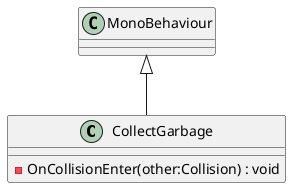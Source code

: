 @startuml
class CollectGarbage {
    - OnCollisionEnter(other:Collision) : void
}
MonoBehaviour <|-- CollectGarbage
@enduml
